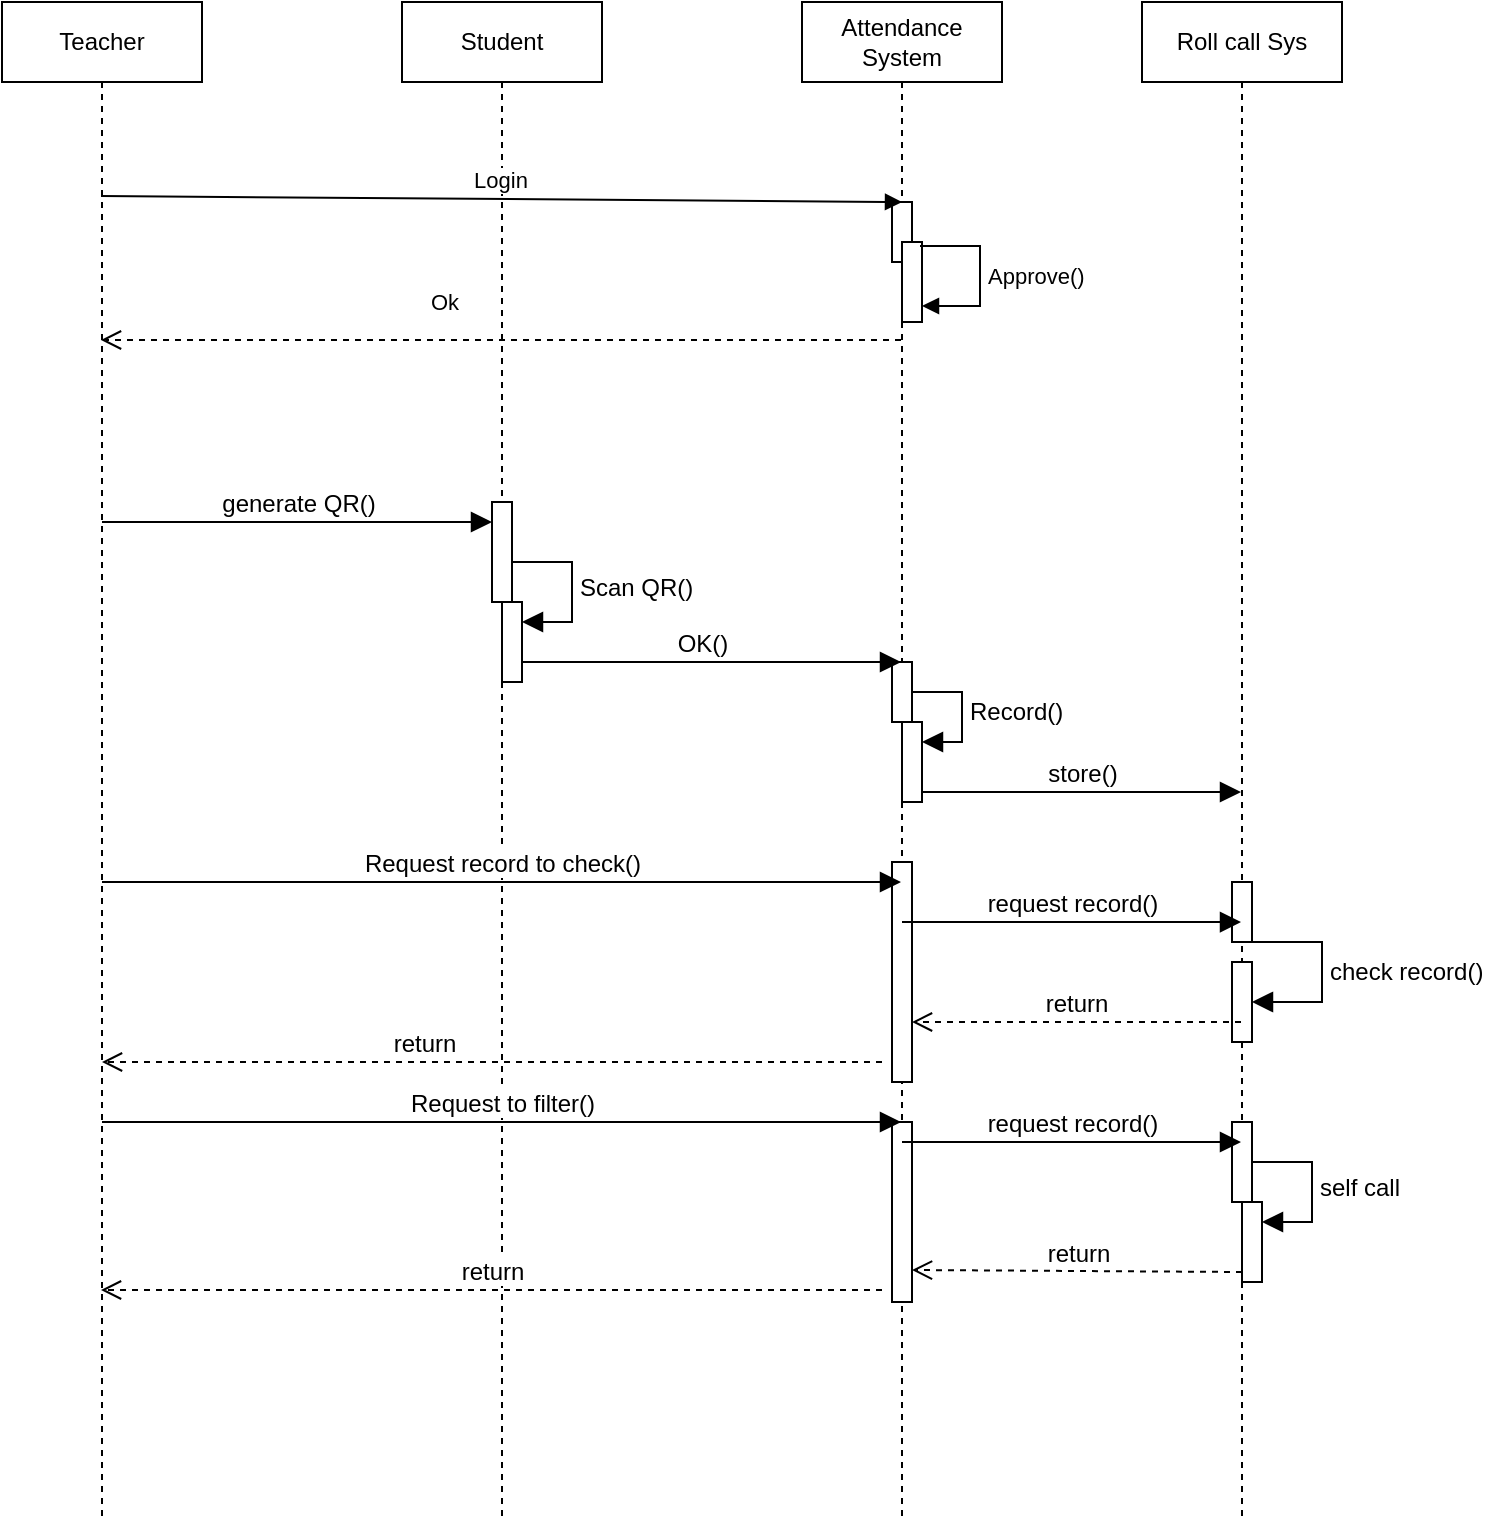 <mxfile version="24.4.6" type="github">
  <diagram name="Page-1" id="T3-toPrj7-Y9PyS_owqm">
    <mxGraphModel dx="911" dy="532" grid="1" gridSize="10" guides="1" tooltips="1" connect="1" arrows="1" fold="1" page="1" pageScale="1" pageWidth="850" pageHeight="1100" math="0" shadow="0">
      <root>
        <mxCell id="0" />
        <mxCell id="1" parent="0" />
        <mxCell id="j7JZLh6YF1ddT1S2mV3M-3" value="Teacher" style="shape=umlLifeline;perimeter=lifelinePerimeter;whiteSpace=wrap;html=1;container=1;dropTarget=0;collapsible=0;recursiveResize=0;outlineConnect=0;portConstraint=eastwest;newEdgeStyle={&quot;curved&quot;:0,&quot;rounded&quot;:0};" parent="1" vertex="1">
          <mxGeometry x="40" y="240" width="100" height="760" as="geometry" />
        </mxCell>
        <mxCell id="j7JZLh6YF1ddT1S2mV3M-4" value="Student" style="shape=umlLifeline;perimeter=lifelinePerimeter;whiteSpace=wrap;html=1;container=1;dropTarget=0;collapsible=0;recursiveResize=0;outlineConnect=0;portConstraint=eastwest;newEdgeStyle={&quot;curved&quot;:0,&quot;rounded&quot;:0};" parent="1" vertex="1">
          <mxGeometry x="240" y="240" width="100" height="760" as="geometry" />
        </mxCell>
        <mxCell id="bpxcCdH2ggFQAJEEPQ4z-16" value="" style="html=1;points=[[0,0,0,0,5],[0,1,0,0,-5],[1,0,0,0,5],[1,1,0,0,-5]];perimeter=orthogonalPerimeter;outlineConnect=0;targetShapes=umlLifeline;portConstraint=eastwest;newEdgeStyle={&quot;curved&quot;:0,&quot;rounded&quot;:0};" vertex="1" parent="j7JZLh6YF1ddT1S2mV3M-4">
          <mxGeometry x="45" y="250" width="10" height="50" as="geometry" />
        </mxCell>
        <mxCell id="bpxcCdH2ggFQAJEEPQ4z-19" value="" style="html=1;points=[[0,0,0,0,5],[0,1,0,0,-5],[1,0,0,0,5],[1,1,0,0,-5]];perimeter=orthogonalPerimeter;outlineConnect=0;targetShapes=umlLifeline;portConstraint=eastwest;newEdgeStyle={&quot;curved&quot;:0,&quot;rounded&quot;:0};" vertex="1" parent="j7JZLh6YF1ddT1S2mV3M-4">
          <mxGeometry x="50" y="300" width="10" height="40" as="geometry" />
        </mxCell>
        <mxCell id="bpxcCdH2ggFQAJEEPQ4z-20" value="Scan QR()" style="html=1;align=left;spacingLeft=2;endArrow=block;rounded=0;edgeStyle=orthogonalEdgeStyle;curved=0;rounded=0;fontSize=12;startSize=8;endSize=8;" edge="1" target="bpxcCdH2ggFQAJEEPQ4z-19" parent="j7JZLh6YF1ddT1S2mV3M-4">
          <mxGeometry relative="1" as="geometry">
            <mxPoint x="55" y="280" as="sourcePoint" />
            <Array as="points">
              <mxPoint x="85" y="310" />
            </Array>
          </mxGeometry>
        </mxCell>
        <mxCell id="j7JZLh6YF1ddT1S2mV3M-5" value="Attendance System" style="shape=umlLifeline;perimeter=lifelinePerimeter;whiteSpace=wrap;html=1;container=1;dropTarget=0;collapsible=0;recursiveResize=0;outlineConnect=0;portConstraint=eastwest;newEdgeStyle={&quot;curved&quot;:0,&quot;rounded&quot;:0};" parent="1" vertex="1">
          <mxGeometry x="440" y="240" width="100" height="760" as="geometry" />
        </mxCell>
        <mxCell id="8oLt4RAgj38gzW2Ug9jm-2" value="" style="html=1;points=[[0,0,0,0,5],[0,1,0,0,-5],[1,0,0,0,5],[1,1,0,0,-5]];perimeter=orthogonalPerimeter;outlineConnect=0;targetShapes=umlLifeline;portConstraint=eastwest;newEdgeStyle={&quot;curved&quot;:0,&quot;rounded&quot;:0};" parent="j7JZLh6YF1ddT1S2mV3M-5" vertex="1">
          <mxGeometry x="45" y="100" width="10" height="30" as="geometry" />
        </mxCell>
        <mxCell id="8oLt4RAgj38gzW2Ug9jm-3" value="" style="html=1;points=[[0,0,0,0,5],[0,1,0,0,-5],[1,0,0,0,5],[1,1,0,0,-5]];perimeter=orthogonalPerimeter;outlineConnect=0;targetShapes=umlLifeline;portConstraint=eastwest;newEdgeStyle={&quot;curved&quot;:0,&quot;rounded&quot;:0};" parent="j7JZLh6YF1ddT1S2mV3M-5" vertex="1">
          <mxGeometry x="50" y="120" width="10" height="40" as="geometry" />
        </mxCell>
        <mxCell id="bpxcCdH2ggFQAJEEPQ4z-21" value="" style="html=1;points=[[0,0,0,0,5],[0,1,0,0,-5],[1,0,0,0,5],[1,1,0,0,-5]];perimeter=orthogonalPerimeter;outlineConnect=0;targetShapes=umlLifeline;portConstraint=eastwest;newEdgeStyle={&quot;curved&quot;:0,&quot;rounded&quot;:0};" vertex="1" parent="j7JZLh6YF1ddT1S2mV3M-5">
          <mxGeometry x="45" y="330" width="10" height="30" as="geometry" />
        </mxCell>
        <mxCell id="bpxcCdH2ggFQAJEEPQ4z-26" value="" style="html=1;points=[[0,0,0,0,5],[0,1,0,0,-5],[1,0,0,0,5],[1,1,0,0,-5]];perimeter=orthogonalPerimeter;outlineConnect=0;targetShapes=umlLifeline;portConstraint=eastwest;newEdgeStyle={&quot;curved&quot;:0,&quot;rounded&quot;:0};" vertex="1" parent="j7JZLh6YF1ddT1S2mV3M-5">
          <mxGeometry x="50" y="360" width="10" height="40" as="geometry" />
        </mxCell>
        <mxCell id="bpxcCdH2ggFQAJEEPQ4z-27" value="Record()&amp;nbsp;" style="html=1;align=left;spacingLeft=2;endArrow=block;rounded=0;edgeStyle=orthogonalEdgeStyle;curved=0;rounded=0;fontSize=12;startSize=8;endSize=8;" edge="1" target="bpxcCdH2ggFQAJEEPQ4z-26" parent="j7JZLh6YF1ddT1S2mV3M-5" source="bpxcCdH2ggFQAJEEPQ4z-21">
          <mxGeometry relative="1" as="geometry">
            <mxPoint x="60" y="340" as="sourcePoint" />
            <Array as="points">
              <mxPoint x="80" y="345" />
              <mxPoint x="80" y="370" />
            </Array>
          </mxGeometry>
        </mxCell>
        <mxCell id="bpxcCdH2ggFQAJEEPQ4z-31" value="" style="html=1;points=[[0,0,0,0,5],[0,1,0,0,-5],[1,0,0,0,5],[1,1,0,0,-5]];perimeter=orthogonalPerimeter;outlineConnect=0;targetShapes=umlLifeline;portConstraint=eastwest;newEdgeStyle={&quot;curved&quot;:0,&quot;rounded&quot;:0};" vertex="1" parent="j7JZLh6YF1ddT1S2mV3M-5">
          <mxGeometry x="45" y="430" width="10" height="110" as="geometry" />
        </mxCell>
        <mxCell id="bpxcCdH2ggFQAJEEPQ4z-42" value="" style="html=1;points=[[0,0,0,0,5],[0,1,0,0,-5],[1,0,0,0,5],[1,1,0,0,-5]];perimeter=orthogonalPerimeter;outlineConnect=0;targetShapes=umlLifeline;portConstraint=eastwest;newEdgeStyle={&quot;curved&quot;:0,&quot;rounded&quot;:0};" vertex="1" parent="j7JZLh6YF1ddT1S2mV3M-5">
          <mxGeometry x="45" y="560" width="10" height="90" as="geometry" />
        </mxCell>
        <mxCell id="j7JZLh6YF1ddT1S2mV3M-6" value="Roll call Sys" style="shape=umlLifeline;perimeter=lifelinePerimeter;whiteSpace=wrap;html=1;container=1;dropTarget=0;collapsible=0;recursiveResize=0;outlineConnect=0;portConstraint=eastwest;newEdgeStyle={&quot;curved&quot;:0,&quot;rounded&quot;:0};" parent="1" vertex="1">
          <mxGeometry x="610" y="240" width="100" height="760" as="geometry" />
        </mxCell>
        <mxCell id="bpxcCdH2ggFQAJEEPQ4z-34" value="" style="html=1;points=[[0,0,0,0,5],[0,1,0,0,-5],[1,0,0,0,5],[1,1,0,0,-5]];perimeter=orthogonalPerimeter;outlineConnect=0;targetShapes=umlLifeline;portConstraint=eastwest;newEdgeStyle={&quot;curved&quot;:0,&quot;rounded&quot;:0};" vertex="1" parent="j7JZLh6YF1ddT1S2mV3M-6">
          <mxGeometry x="45" y="480" width="10" height="40" as="geometry" />
        </mxCell>
        <mxCell id="bpxcCdH2ggFQAJEEPQ4z-35" value="check record()" style="html=1;align=left;spacingLeft=2;endArrow=block;rounded=0;edgeStyle=orthogonalEdgeStyle;curved=0;rounded=0;fontSize=12;startSize=8;endSize=8;" edge="1" target="bpxcCdH2ggFQAJEEPQ4z-34" parent="j7JZLh6YF1ddT1S2mV3M-6" source="bpxcCdH2ggFQAJEEPQ4z-36">
          <mxGeometry relative="1" as="geometry">
            <mxPoint x="50" y="430" as="sourcePoint" />
            <Array as="points">
              <mxPoint x="90" y="470" />
              <mxPoint x="90" y="500" />
            </Array>
          </mxGeometry>
        </mxCell>
        <mxCell id="bpxcCdH2ggFQAJEEPQ4z-36" value="" style="html=1;points=[[0,0,0,0,5],[0,1,0,0,-5],[1,0,0,0,5],[1,1,0,0,-5]];perimeter=orthogonalPerimeter;outlineConnect=0;targetShapes=umlLifeline;portConstraint=eastwest;newEdgeStyle={&quot;curved&quot;:0,&quot;rounded&quot;:0};" vertex="1" parent="j7JZLh6YF1ddT1S2mV3M-6">
          <mxGeometry x="45" y="440" width="10" height="30" as="geometry" />
        </mxCell>
        <mxCell id="bpxcCdH2ggFQAJEEPQ4z-43" value="" style="html=1;points=[[0,0,0,0,5],[0,1,0,0,-5],[1,0,0,0,5],[1,1,0,0,-5]];perimeter=orthogonalPerimeter;outlineConnect=0;targetShapes=umlLifeline;portConstraint=eastwest;newEdgeStyle={&quot;curved&quot;:0,&quot;rounded&quot;:0};" vertex="1" parent="j7JZLh6YF1ddT1S2mV3M-6">
          <mxGeometry x="45" y="560" width="10" height="40" as="geometry" />
        </mxCell>
        <mxCell id="bpxcCdH2ggFQAJEEPQ4z-47" value="" style="html=1;points=[[0,0,0,0,5],[0,1,0,0,-5],[1,0,0,0,5],[1,1,0,0,-5]];perimeter=orthogonalPerimeter;outlineConnect=0;targetShapes=umlLifeline;portConstraint=eastwest;newEdgeStyle={&quot;curved&quot;:0,&quot;rounded&quot;:0};" vertex="1" parent="j7JZLh6YF1ddT1S2mV3M-6">
          <mxGeometry x="50" y="600" width="10" height="40" as="geometry" />
        </mxCell>
        <mxCell id="bpxcCdH2ggFQAJEEPQ4z-48" value="self call" style="html=1;align=left;spacingLeft=2;endArrow=block;rounded=0;edgeStyle=orthogonalEdgeStyle;curved=0;rounded=0;fontSize=12;startSize=8;endSize=8;" edge="1" target="bpxcCdH2ggFQAJEEPQ4z-47" parent="j7JZLh6YF1ddT1S2mV3M-6">
          <mxGeometry relative="1" as="geometry">
            <mxPoint x="55" y="580" as="sourcePoint" />
            <Array as="points">
              <mxPoint x="85" y="610" />
            </Array>
          </mxGeometry>
        </mxCell>
        <mxCell id="8oLt4RAgj38gzW2Ug9jm-1" value="Login" style="html=1;verticalAlign=bottom;endArrow=block;curved=0;rounded=0;" parent="1" edge="1">
          <mxGeometry x="-0.001" width="80" relative="1" as="geometry">
            <mxPoint x="89.5" y="337" as="sourcePoint" />
            <mxPoint x="490" y="340" as="targetPoint" />
            <mxPoint as="offset" />
          </mxGeometry>
        </mxCell>
        <mxCell id="8oLt4RAgj38gzW2Ug9jm-4" value="Approve()" style="html=1;align=left;spacingLeft=2;endArrow=block;rounded=0;edgeStyle=orthogonalEdgeStyle;curved=0;rounded=0;" parent="1" target="8oLt4RAgj38gzW2Ug9jm-3" edge="1">
          <mxGeometry relative="1" as="geometry">
            <mxPoint x="499" y="362" as="sourcePoint" />
            <Array as="points">
              <mxPoint x="529" y="392" />
            </Array>
          </mxGeometry>
        </mxCell>
        <mxCell id="8oLt4RAgj38gzW2Ug9jm-5" value="Ok" style="html=1;verticalAlign=bottom;endArrow=open;dashed=1;endSize=8;curved=0;rounded=0;" parent="1" edge="1">
          <mxGeometry x="0.147" y="-10" relative="1" as="geometry">
            <mxPoint x="489.5" y="409" as="sourcePoint" />
            <mxPoint x="89.5" y="409" as="targetPoint" />
            <mxPoint x="1" as="offset" />
            <Array as="points">
              <mxPoint x="360" y="409" />
            </Array>
          </mxGeometry>
        </mxCell>
        <mxCell id="bpxcCdH2ggFQAJEEPQ4z-25" value="OK()" style="html=1;verticalAlign=bottom;endArrow=block;curved=0;rounded=0;fontSize=12;startSize=8;endSize=8;" edge="1" parent="1" target="j7JZLh6YF1ddT1S2mV3M-5">
          <mxGeometry x="-0.053" width="80" relative="1" as="geometry">
            <mxPoint x="300" y="570" as="sourcePoint" />
            <mxPoint x="490" y="570" as="targetPoint" />
            <mxPoint as="offset" />
          </mxGeometry>
        </mxCell>
        <mxCell id="bpxcCdH2ggFQAJEEPQ4z-29" value="store()" style="html=1;verticalAlign=bottom;endArrow=block;curved=0;rounded=0;fontSize=12;startSize=8;endSize=8;exitX=1;exitY=1;exitDx=0;exitDy=-5;exitPerimeter=0;" edge="1" parent="1" source="bpxcCdH2ggFQAJEEPQ4z-26" target="j7JZLh6YF1ddT1S2mV3M-6">
          <mxGeometry width="80" relative="1" as="geometry">
            <mxPoint x="510" y="630" as="sourcePoint" />
            <mxPoint x="570" y="630" as="targetPoint" />
          </mxGeometry>
        </mxCell>
        <mxCell id="bpxcCdH2ggFQAJEEPQ4z-30" value="Request record to check()" style="html=1;verticalAlign=bottom;endArrow=block;curved=0;rounded=0;fontSize=12;startSize=8;endSize=8;" edge="1" parent="1" target="j7JZLh6YF1ddT1S2mV3M-5">
          <mxGeometry width="80" relative="1" as="geometry">
            <mxPoint x="90" y="680" as="sourcePoint" />
            <mxPoint x="170" y="680" as="targetPoint" />
          </mxGeometry>
        </mxCell>
        <mxCell id="bpxcCdH2ggFQAJEEPQ4z-33" value="request record()" style="html=1;verticalAlign=bottom;endArrow=block;curved=0;rounded=0;fontSize=12;startSize=8;endSize=8;exitX=0.5;exitY=0.273;exitDx=0;exitDy=0;exitPerimeter=0;" edge="1" parent="1" source="bpxcCdH2ggFQAJEEPQ4z-31" target="j7JZLh6YF1ddT1S2mV3M-6">
          <mxGeometry width="80" relative="1" as="geometry">
            <mxPoint x="500" y="700" as="sourcePoint" />
            <mxPoint x="570" y="700" as="targetPoint" />
          </mxGeometry>
        </mxCell>
        <mxCell id="bpxcCdH2ggFQAJEEPQ4z-38" value="return" style="html=1;verticalAlign=bottom;endArrow=open;dashed=1;endSize=8;curved=0;rounded=0;fontSize=12;" edge="1" parent="1" source="j7JZLh6YF1ddT1S2mV3M-6" target="bpxcCdH2ggFQAJEEPQ4z-31">
          <mxGeometry relative="1" as="geometry">
            <mxPoint x="580" y="750" as="sourcePoint" />
            <mxPoint x="490" y="750" as="targetPoint" />
            <Array as="points">
              <mxPoint x="580" y="750" />
            </Array>
          </mxGeometry>
        </mxCell>
        <mxCell id="bpxcCdH2ggFQAJEEPQ4z-39" value="return" style="html=1;verticalAlign=bottom;endArrow=open;dashed=1;endSize=8;curved=0;rounded=0;fontSize=12;" edge="1" parent="1" target="j7JZLh6YF1ddT1S2mV3M-3">
          <mxGeometry x="0.178" relative="1" as="geometry">
            <mxPoint x="480" y="770" as="sourcePoint" />
            <mxPoint x="400" y="770" as="targetPoint" />
            <mxPoint as="offset" />
          </mxGeometry>
        </mxCell>
        <mxCell id="bpxcCdH2ggFQAJEEPQ4z-41" value="Request to filter()" style="html=1;verticalAlign=bottom;endArrow=block;curved=0;rounded=0;fontSize=12;startSize=8;endSize=8;" edge="1" parent="1" target="j7JZLh6YF1ddT1S2mV3M-5">
          <mxGeometry width="80" relative="1" as="geometry">
            <mxPoint x="90" y="800" as="sourcePoint" />
            <mxPoint x="170" y="800" as="targetPoint" />
          </mxGeometry>
        </mxCell>
        <mxCell id="bpxcCdH2ggFQAJEEPQ4z-44" value="request record()" style="html=1;verticalAlign=bottom;endArrow=block;curved=0;rounded=0;fontSize=12;startSize=8;endSize=8;" edge="1" parent="1" target="j7JZLh6YF1ddT1S2mV3M-6">
          <mxGeometry width="80" relative="1" as="geometry">
            <mxPoint x="490" y="810" as="sourcePoint" />
            <mxPoint x="570" y="810" as="targetPoint" />
          </mxGeometry>
        </mxCell>
        <mxCell id="bpxcCdH2ggFQAJEEPQ4z-45" value="return" style="html=1;verticalAlign=bottom;endArrow=open;dashed=1;endSize=8;curved=0;rounded=0;fontSize=12;exitX=0;exitY=1;exitDx=0;exitDy=-5;exitPerimeter=0;" edge="1" parent="1" source="bpxcCdH2ggFQAJEEPQ4z-47">
          <mxGeometry relative="1" as="geometry">
            <mxPoint x="650" y="874" as="sourcePoint" />
            <mxPoint x="495" y="874" as="targetPoint" />
          </mxGeometry>
        </mxCell>
        <mxCell id="bpxcCdH2ggFQAJEEPQ4z-46" value="return" style="html=1;verticalAlign=bottom;endArrow=open;dashed=1;endSize=8;curved=0;rounded=0;fontSize=12;" edge="1" parent="1">
          <mxGeometry relative="1" as="geometry">
            <mxPoint x="480" y="884" as="sourcePoint" />
            <mxPoint x="89.5" y="884" as="targetPoint" />
          </mxGeometry>
        </mxCell>
        <mxCell id="bpxcCdH2ggFQAJEEPQ4z-49" value="generate QR()" style="html=1;verticalAlign=bottom;endArrow=block;curved=0;rounded=0;fontSize=12;startSize=8;endSize=8;" edge="1" parent="1" target="bpxcCdH2ggFQAJEEPQ4z-16">
          <mxGeometry width="80" relative="1" as="geometry">
            <mxPoint x="90" y="500" as="sourcePoint" />
            <mxPoint x="170" y="500" as="targetPoint" />
          </mxGeometry>
        </mxCell>
      </root>
    </mxGraphModel>
  </diagram>
</mxfile>
